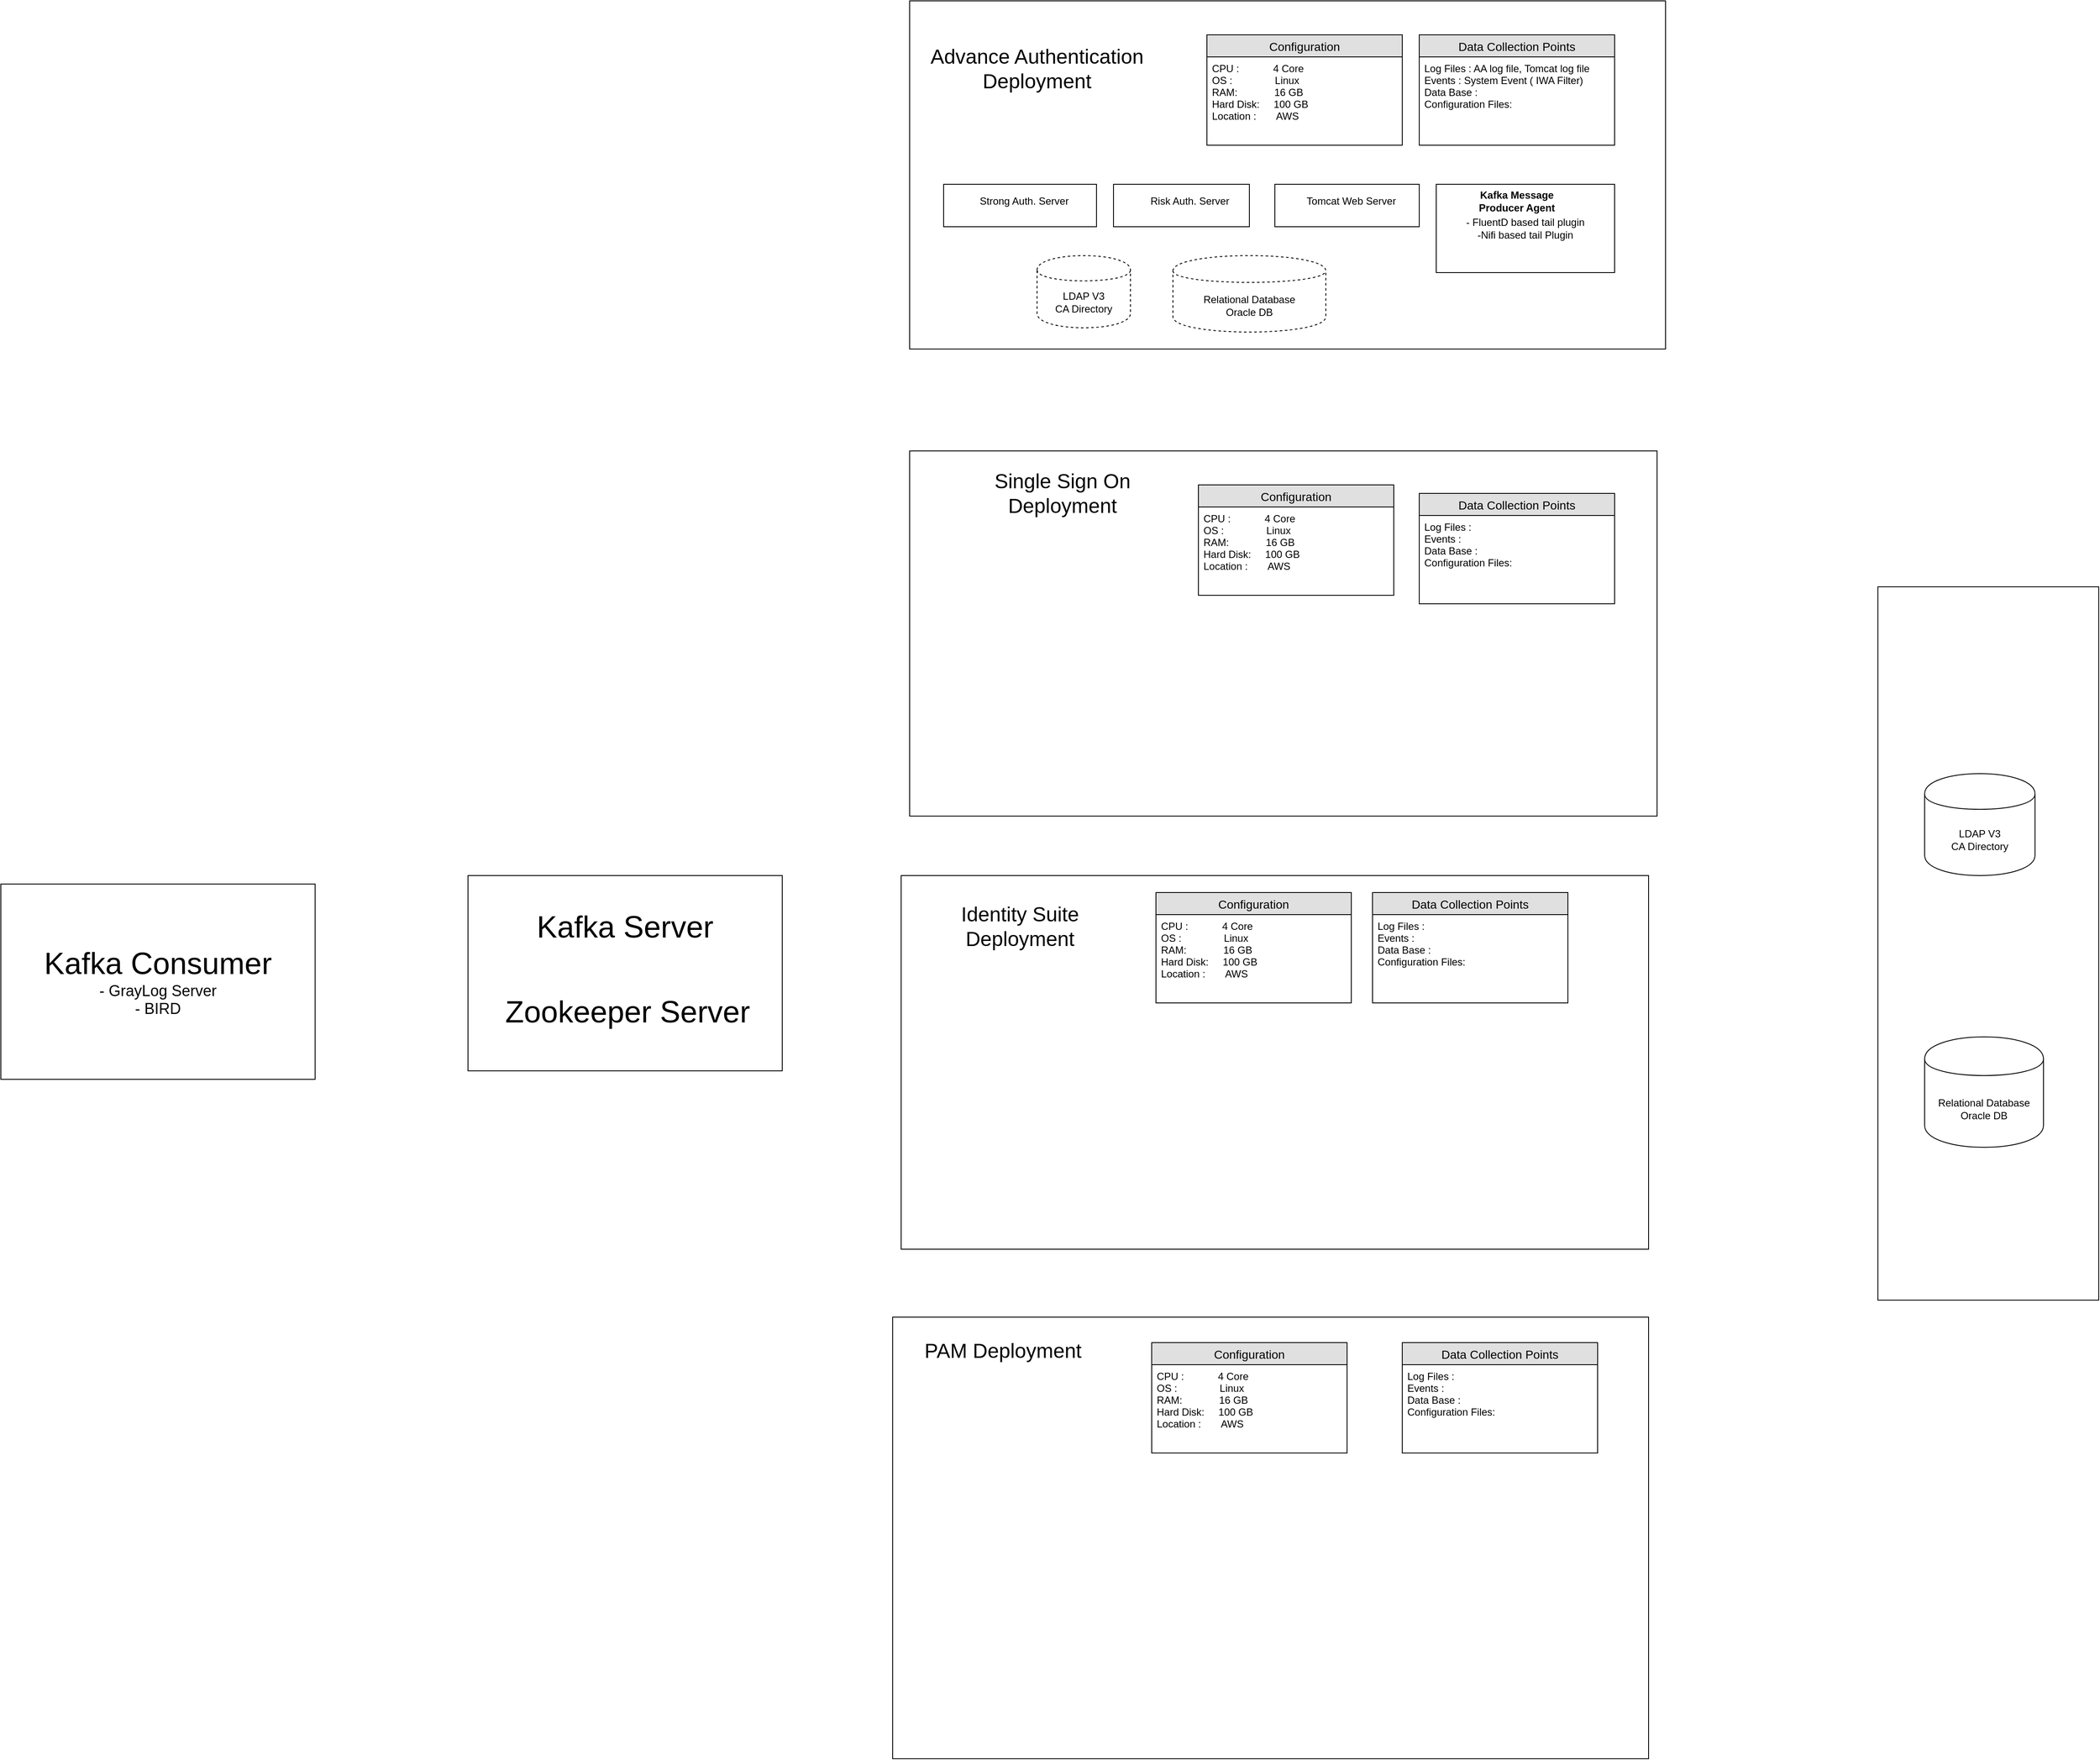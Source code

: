 <mxfile version="12.6.2" type="github">
  <diagram id="1FQsDpVp_Rvyt3KRUr12" name="Page-1">
    <mxGraphModel dx="3139" dy="747" grid="1" gridSize="10" guides="1" tooltips="1" connect="1" arrows="1" fold="1" page="1" pageScale="1" pageWidth="850" pageHeight="1100" math="0" shadow="0">
      <root>
        <mxCell id="0"/>
        <mxCell id="1" parent="0"/>
        <mxCell id="oRZT-dqO8HqAd2w5mD_u-7" value="" style="rounded=0;whiteSpace=wrap;html=1;align=center;" vertex="1" parent="1">
          <mxGeometry x="150" y="30" width="890" height="410" as="geometry"/>
        </mxCell>
        <mxCell id="oRZT-dqO8HqAd2w5mD_u-8" value="&lt;font style=&quot;font-size: 24px&quot;&gt;Advance Authentication Deployment&lt;/font&gt;" style="text;html=1;strokeColor=none;fillColor=none;align=center;verticalAlign=middle;whiteSpace=wrap;rounded=0;" vertex="1" parent="1">
          <mxGeometry x="170" y="100" width="260" height="20" as="geometry"/>
        </mxCell>
        <mxCell id="oRZT-dqO8HqAd2w5mD_u-9" value="" style="rounded=0;whiteSpace=wrap;html=1;" vertex="1" parent="1">
          <mxGeometry x="190" y="246" width="180" height="50" as="geometry"/>
        </mxCell>
        <mxCell id="oRZT-dqO8HqAd2w5mD_u-10" value="" style="rounded=0;whiteSpace=wrap;html=1;" vertex="1" parent="1">
          <mxGeometry x="390" y="246" width="160" height="50" as="geometry"/>
        </mxCell>
        <mxCell id="oRZT-dqO8HqAd2w5mD_u-11" value="" style="rounded=0;whiteSpace=wrap;html=1;" vertex="1" parent="1">
          <mxGeometry x="580" y="246" width="170" height="50" as="geometry"/>
        </mxCell>
        <mxCell id="oRZT-dqO8HqAd2w5mD_u-12" value="Strong Auth. Server" style="text;html=1;strokeColor=none;fillColor=none;align=center;verticalAlign=middle;whiteSpace=wrap;rounded=0;" vertex="1" parent="1">
          <mxGeometry x="210" y="256" width="150" height="20" as="geometry"/>
        </mxCell>
        <mxCell id="oRZT-dqO8HqAd2w5mD_u-13" value="Risk Auth. Server" style="text;html=1;strokeColor=none;fillColor=none;align=center;verticalAlign=middle;whiteSpace=wrap;rounded=0;" vertex="1" parent="1">
          <mxGeometry x="420" y="256" width="120" height="20" as="geometry"/>
        </mxCell>
        <mxCell id="oRZT-dqO8HqAd2w5mD_u-14" value="Tomcat Web Server" style="text;html=1;strokeColor=none;fillColor=none;align=center;verticalAlign=middle;whiteSpace=wrap;rounded=0;" vertex="1" parent="1">
          <mxGeometry x="610" y="256" width="120" height="20" as="geometry"/>
        </mxCell>
        <mxCell id="oRZT-dqO8HqAd2w5mD_u-15" value="LDAP V3&lt;br&gt;CA Directory" style="shape=cylinder;whiteSpace=wrap;html=1;boundedLbl=1;backgroundOutline=1;dashed=1;" vertex="1" parent="1">
          <mxGeometry x="300" y="330" width="110" height="85" as="geometry"/>
        </mxCell>
        <mxCell id="oRZT-dqO8HqAd2w5mD_u-16" value="Relational Database&lt;br&gt;Oracle DB" style="shape=cylinder;whiteSpace=wrap;html=1;boundedLbl=1;backgroundOutline=1;dashed=1;" vertex="1" parent="1">
          <mxGeometry x="460" y="330" width="180" height="90" as="geometry"/>
        </mxCell>
        <mxCell id="oRZT-dqO8HqAd2w5mD_u-17" value="" style="rounded=0;whiteSpace=wrap;html=1;" vertex="1" parent="1">
          <mxGeometry x="1290" y="720" width="260" height="840" as="geometry"/>
        </mxCell>
        <mxCell id="oRZT-dqO8HqAd2w5mD_u-18" value="LDAP V3&lt;br&gt;CA Directory" style="shape=cylinder;whiteSpace=wrap;html=1;boundedLbl=1;backgroundOutline=1;" vertex="1" parent="1">
          <mxGeometry x="1345" y="940" width="130" height="120" as="geometry"/>
        </mxCell>
        <mxCell id="oRZT-dqO8HqAd2w5mD_u-19" value="Relational Database&lt;br&gt;Oracle DB" style="shape=cylinder;whiteSpace=wrap;html=1;boundedLbl=1;backgroundOutline=1;" vertex="1" parent="1">
          <mxGeometry x="1345" y="1250" width="140" height="130" as="geometry"/>
        </mxCell>
        <mxCell id="oRZT-dqO8HqAd2w5mD_u-36" value="Configuration" style="swimlane;fontStyle=0;childLayout=stackLayout;horizontal=1;startSize=26;fillColor=#e0e0e0;horizontalStack=0;resizeParent=1;resizeParentMax=0;resizeLast=0;collapsible=1;marginBottom=0;swimlaneFillColor=#ffffff;align=center;fontSize=14;" vertex="1" parent="1">
          <mxGeometry x="500" y="70" width="230" height="130" as="geometry"/>
        </mxCell>
        <mxCell id="oRZT-dqO8HqAd2w5mD_u-37" value="CPU :            4 Core&#xa;OS :               Linux&#xa;RAM:             16 GB&#xa;Hard Disk:     100 GB&#xa;Location :       AWS&#xa;" style="text;strokeColor=none;fillColor=none;spacingLeft=4;spacingRight=4;overflow=hidden;rotatable=0;points=[[0,0.5],[1,0.5]];portConstraint=eastwest;fontSize=12;" vertex="1" parent="oRZT-dqO8HqAd2w5mD_u-36">
          <mxGeometry y="26" width="230" height="104" as="geometry"/>
        </mxCell>
        <mxCell id="oRZT-dqO8HqAd2w5mD_u-41" value="- FluentD based tail plugin&lt;br&gt;-Nifi based tail Plugin" style="rounded=0;whiteSpace=wrap;html=1;" vertex="1" parent="1">
          <mxGeometry x="770" y="246" width="210" height="104" as="geometry"/>
        </mxCell>
        <mxCell id="oRZT-dqO8HqAd2w5mD_u-42" value="&lt;font style=&quot;font-size: 12px&quot;&gt;&lt;b&gt;Kafka Message Producer Agent&lt;/b&gt;&lt;/font&gt;" style="text;html=1;strokeColor=none;fillColor=none;align=center;verticalAlign=middle;whiteSpace=wrap;rounded=0;" vertex="1" parent="1">
          <mxGeometry x="805" y="256" width="120" height="20" as="geometry"/>
        </mxCell>
        <mxCell id="oRZT-dqO8HqAd2w5mD_u-44" value="" style="rounded=0;whiteSpace=wrap;html=1;" vertex="1" parent="1">
          <mxGeometry x="-370" y="1060" width="370" height="230" as="geometry"/>
        </mxCell>
        <mxCell id="oRZT-dqO8HqAd2w5mD_u-45" value="&lt;font style=&quot;font-size: 36px&quot;&gt;Kafka Server&lt;/font&gt;" style="text;html=1;strokeColor=none;fillColor=none;align=center;verticalAlign=middle;whiteSpace=wrap;rounded=0;dashed=1;" vertex="1" parent="1">
          <mxGeometry x="-330" y="1110" width="290" height="20" as="geometry"/>
        </mxCell>
        <mxCell id="oRZT-dqO8HqAd2w5mD_u-46" value="&lt;font style=&quot;font-size: 36px&quot;&gt;Zookeeper Server&lt;/font&gt;" style="text;html=1;strokeColor=none;fillColor=none;align=center;verticalAlign=middle;whiteSpace=wrap;rounded=0;dashed=1;" vertex="1" parent="1">
          <mxGeometry x="-362" y="1210" width="360" height="20" as="geometry"/>
        </mxCell>
        <mxCell id="oRZT-dqO8HqAd2w5mD_u-48" value="" style="rounded=0;whiteSpace=wrap;html=1;" vertex="1" parent="1">
          <mxGeometry x="150" y="560" width="880" height="430" as="geometry"/>
        </mxCell>
        <mxCell id="oRZT-dqO8HqAd2w5mD_u-49" value="&lt;font style=&quot;font-size: 24px&quot;&gt;Single Sign On Deployment&lt;/font&gt;" style="text;html=1;strokeColor=none;fillColor=none;align=center;verticalAlign=middle;whiteSpace=wrap;rounded=0;" vertex="1" parent="1">
          <mxGeometry x="200" y="600" width="260" height="20" as="geometry"/>
        </mxCell>
        <mxCell id="oRZT-dqO8HqAd2w5mD_u-50" value="" style="rounded=0;whiteSpace=wrap;html=1;" vertex="1" parent="1">
          <mxGeometry x="140" y="1060" width="880" height="440" as="geometry"/>
        </mxCell>
        <mxCell id="oRZT-dqO8HqAd2w5mD_u-51" value="&lt;font style=&quot;font-size: 24px&quot;&gt;Identity Suite Deployment&lt;/font&gt;" style="text;html=1;strokeColor=none;fillColor=none;align=center;verticalAlign=middle;whiteSpace=wrap;rounded=0;" vertex="1" parent="1">
          <mxGeometry x="150" y="1110" width="260" height="20" as="geometry"/>
        </mxCell>
        <mxCell id="oRZT-dqO8HqAd2w5mD_u-52" value="" style="rounded=0;whiteSpace=wrap;html=1;" vertex="1" parent="1">
          <mxGeometry x="130" y="1580" width="890" height="520" as="geometry"/>
        </mxCell>
        <mxCell id="oRZT-dqO8HqAd2w5mD_u-53" value="&lt;font style=&quot;font-size: 24px&quot;&gt;PAM Deployment&lt;/font&gt;" style="text;html=1;strokeColor=none;fillColor=none;align=center;verticalAlign=middle;whiteSpace=wrap;rounded=0;" vertex="1" parent="1">
          <mxGeometry x="130" y="1610" width="260" height="20" as="geometry"/>
        </mxCell>
        <mxCell id="oRZT-dqO8HqAd2w5mD_u-68" value="Configuration" style="swimlane;fontStyle=0;childLayout=stackLayout;horizontal=1;startSize=26;fillColor=#e0e0e0;horizontalStack=0;resizeParent=1;resizeParentMax=0;resizeLast=0;collapsible=1;marginBottom=0;swimlaneFillColor=#ffffff;align=center;fontSize=14;" vertex="1" parent="1">
          <mxGeometry x="490" y="600" width="230" height="130" as="geometry"/>
        </mxCell>
        <mxCell id="oRZT-dqO8HqAd2w5mD_u-69" value="CPU :            4 Core&#xa;OS :               Linux&#xa;RAM:             16 GB&#xa;Hard Disk:     100 GB&#xa;Location :       AWS&#xa;" style="text;strokeColor=none;fillColor=none;spacingLeft=4;spacingRight=4;overflow=hidden;rotatable=0;points=[[0,0.5],[1,0.5]];portConstraint=eastwest;fontSize=12;" vertex="1" parent="oRZT-dqO8HqAd2w5mD_u-68">
          <mxGeometry y="26" width="230" height="104" as="geometry"/>
        </mxCell>
        <mxCell id="oRZT-dqO8HqAd2w5mD_u-70" value="Configuration" style="swimlane;fontStyle=0;childLayout=stackLayout;horizontal=1;startSize=26;fillColor=#e0e0e0;horizontalStack=0;resizeParent=1;resizeParentMax=0;resizeLast=0;collapsible=1;marginBottom=0;swimlaneFillColor=#ffffff;align=center;fontSize=14;" vertex="1" parent="1">
          <mxGeometry x="440" y="1080" width="230" height="130" as="geometry"/>
        </mxCell>
        <mxCell id="oRZT-dqO8HqAd2w5mD_u-71" value="CPU :            4 Core&#xa;OS :               Linux&#xa;RAM:             16 GB&#xa;Hard Disk:     100 GB&#xa;Location :       AWS&#xa;" style="text;strokeColor=none;fillColor=none;spacingLeft=4;spacingRight=4;overflow=hidden;rotatable=0;points=[[0,0.5],[1,0.5]];portConstraint=eastwest;fontSize=12;" vertex="1" parent="oRZT-dqO8HqAd2w5mD_u-70">
          <mxGeometry y="26" width="230" height="104" as="geometry"/>
        </mxCell>
        <mxCell id="oRZT-dqO8HqAd2w5mD_u-73" value="Configuration" style="swimlane;fontStyle=0;childLayout=stackLayout;horizontal=1;startSize=26;fillColor=#e0e0e0;horizontalStack=0;resizeParent=1;resizeParentMax=0;resizeLast=0;collapsible=1;marginBottom=0;swimlaneFillColor=#ffffff;align=center;fontSize=14;" vertex="1" parent="1">
          <mxGeometry x="435" y="1610" width="230" height="130" as="geometry"/>
        </mxCell>
        <mxCell id="oRZT-dqO8HqAd2w5mD_u-74" value="CPU :            4 Core&#xa;OS :               Linux&#xa;RAM:             16 GB&#xa;Hard Disk:     100 GB&#xa;Location :       AWS&#xa;" style="text;strokeColor=none;fillColor=none;spacingLeft=4;spacingRight=4;overflow=hidden;rotatable=0;points=[[0,0.5],[1,0.5]];portConstraint=eastwest;fontSize=12;" vertex="1" parent="oRZT-dqO8HqAd2w5mD_u-73">
          <mxGeometry y="26" width="230" height="104" as="geometry"/>
        </mxCell>
        <mxCell id="oRZT-dqO8HqAd2w5mD_u-77" value="Data Collection Points" style="swimlane;fontStyle=0;childLayout=stackLayout;horizontal=1;startSize=26;fillColor=#e0e0e0;horizontalStack=0;resizeParent=1;resizeParentMax=0;resizeLast=0;collapsible=1;marginBottom=0;swimlaneFillColor=#ffffff;align=center;fontSize=14;" vertex="1" parent="1">
          <mxGeometry x="750" y="70" width="230" height="130" as="geometry"/>
        </mxCell>
        <mxCell id="oRZT-dqO8HqAd2w5mD_u-78" value="Log Files : AA log file, Tomcat log file&#xa;Events : System Event ( IWA Filter)&#xa;Data Base :&#xa;Configuration Files:&#xa;&#xa;" style="text;strokeColor=none;fillColor=none;spacingLeft=4;spacingRight=4;overflow=hidden;rotatable=0;points=[[0,0.5],[1,0.5]];portConstraint=eastwest;fontSize=12;" vertex="1" parent="oRZT-dqO8HqAd2w5mD_u-77">
          <mxGeometry y="26" width="230" height="104" as="geometry"/>
        </mxCell>
        <mxCell id="oRZT-dqO8HqAd2w5mD_u-79" value="Data Collection Points" style="swimlane;fontStyle=0;childLayout=stackLayout;horizontal=1;startSize=26;fillColor=#e0e0e0;horizontalStack=0;resizeParent=1;resizeParentMax=0;resizeLast=0;collapsible=1;marginBottom=0;swimlaneFillColor=#ffffff;align=center;fontSize=14;" vertex="1" parent="1">
          <mxGeometry x="695" y="1080" width="230" height="130" as="geometry"/>
        </mxCell>
        <mxCell id="oRZT-dqO8HqAd2w5mD_u-80" value="Log Files : &#xa;Events : &#xa;Data Base :&#xa;Configuration Files:&#xa;&#xa;" style="text;strokeColor=none;fillColor=none;spacingLeft=4;spacingRight=4;overflow=hidden;rotatable=0;points=[[0,0.5],[1,0.5]];portConstraint=eastwest;fontSize=12;" vertex="1" parent="oRZT-dqO8HqAd2w5mD_u-79">
          <mxGeometry y="26" width="230" height="104" as="geometry"/>
        </mxCell>
        <mxCell id="oRZT-dqO8HqAd2w5mD_u-81" value="Data Collection Points" style="swimlane;fontStyle=0;childLayout=stackLayout;horizontal=1;startSize=26;fillColor=#e0e0e0;horizontalStack=0;resizeParent=1;resizeParentMax=0;resizeLast=0;collapsible=1;marginBottom=0;swimlaneFillColor=#ffffff;align=center;fontSize=14;" vertex="1" parent="1">
          <mxGeometry x="750" y="610" width="230" height="130" as="geometry"/>
        </mxCell>
        <mxCell id="oRZT-dqO8HqAd2w5mD_u-82" value="Log Files : &#xa;Events : &#xa;Data Base :&#xa;Configuration Files:&#xa;&#xa;" style="text;strokeColor=none;fillColor=none;spacingLeft=4;spacingRight=4;overflow=hidden;rotatable=0;points=[[0,0.5],[1,0.5]];portConstraint=eastwest;fontSize=12;" vertex="1" parent="oRZT-dqO8HqAd2w5mD_u-81">
          <mxGeometry y="26" width="230" height="104" as="geometry"/>
        </mxCell>
        <mxCell id="oRZT-dqO8HqAd2w5mD_u-83" value="Data Collection Points" style="swimlane;fontStyle=0;childLayout=stackLayout;horizontal=1;startSize=26;fillColor=#e0e0e0;horizontalStack=0;resizeParent=1;resizeParentMax=0;resizeLast=0;collapsible=1;marginBottom=0;swimlaneFillColor=#ffffff;align=center;fontSize=14;" vertex="1" parent="1">
          <mxGeometry x="730" y="1610" width="230" height="130" as="geometry"/>
        </mxCell>
        <mxCell id="oRZT-dqO8HqAd2w5mD_u-84" value="Log Files : &#xa;Events : &#xa;Data Base :&#xa;Configuration Files:&#xa;&#xa;" style="text;strokeColor=none;fillColor=none;spacingLeft=4;spacingRight=4;overflow=hidden;rotatable=0;points=[[0,0.5],[1,0.5]];portConstraint=eastwest;fontSize=12;" vertex="1" parent="oRZT-dqO8HqAd2w5mD_u-83">
          <mxGeometry y="26" width="230" height="104" as="geometry"/>
        </mxCell>
        <mxCell id="oRZT-dqO8HqAd2w5mD_u-87" value="" style="rounded=0;whiteSpace=wrap;html=1;" vertex="1" parent="1">
          <mxGeometry x="-920" y="1070" width="370" height="230" as="geometry"/>
        </mxCell>
        <mxCell id="oRZT-dqO8HqAd2w5mD_u-88" value="&lt;font&gt;&lt;span style=&quot;font-size: 36px&quot;&gt;Kafka Consumer&lt;/span&gt;&lt;br&gt;&lt;font style=&quot;font-size: 18px&quot;&gt;- GrayLog Server&lt;br&gt;- BIRD&lt;/font&gt;&lt;br&gt;&lt;/font&gt;" style="text;html=1;strokeColor=none;fillColor=none;align=center;verticalAlign=middle;whiteSpace=wrap;rounded=0;dashed=1;" vertex="1" parent="1">
          <mxGeometry x="-880" y="1120" width="290" height="130" as="geometry"/>
        </mxCell>
      </root>
    </mxGraphModel>
  </diagram>
</mxfile>
